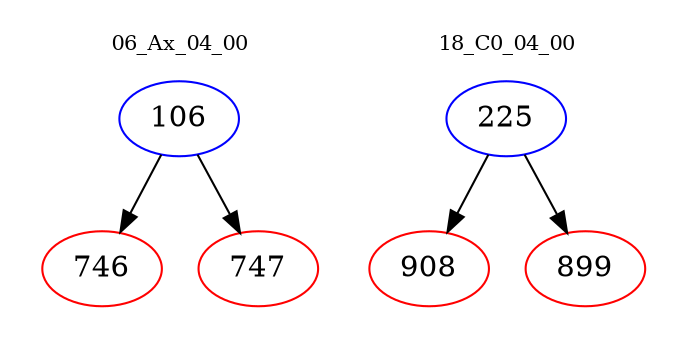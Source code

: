 digraph{
subgraph cluster_0 {
color = white
label = "06_Ax_04_00";
fontsize=10;
T0_106 [label="106", color="blue"]
T0_106 -> T0_746 [color="black"]
T0_746 [label="746", color="red"]
T0_106 -> T0_747 [color="black"]
T0_747 [label="747", color="red"]
}
subgraph cluster_1 {
color = white
label = "18_C0_04_00";
fontsize=10;
T1_225 [label="225", color="blue"]
T1_225 -> T1_908 [color="black"]
T1_908 [label="908", color="red"]
T1_225 -> T1_899 [color="black"]
T1_899 [label="899", color="red"]
}
}
